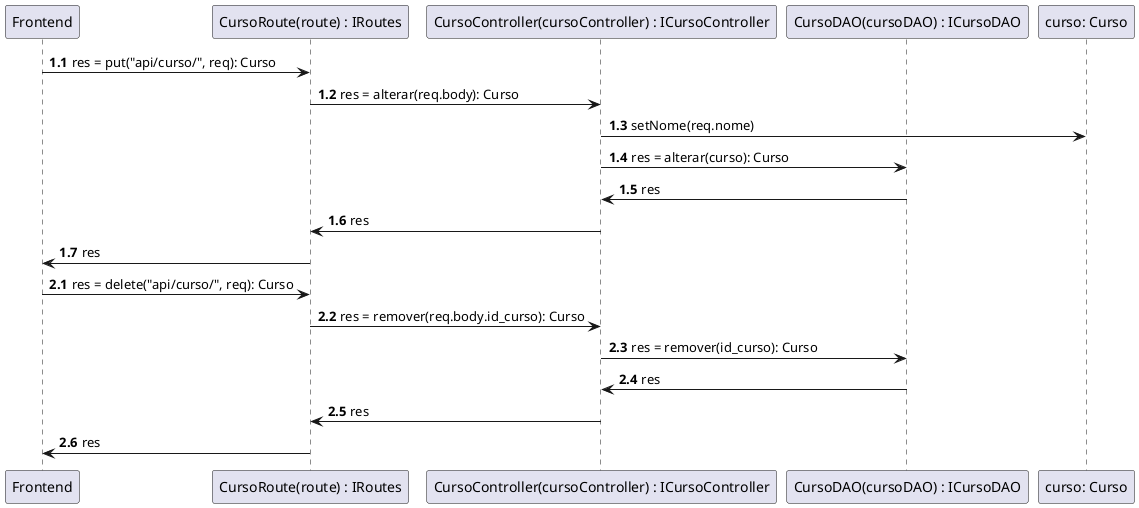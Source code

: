 @startuml Diagrama de Sequencia

participant Frontend as Frontend
participant "CursoRoute(route) : IRoutes" as Routes
participant "CursoController(cursoController) : ICursoController" as CursoController
participant "CursoDAO(cursoDAO) : ICursoDAO" as CursoDAO
participant "curso: Curso" as Curso


' Atualizar curso
autonumber 1.1
Frontend->Routes: res = put("api/curso/", req): Curso
Routes -> CursoController: res = alterar(req.body): Curso
CursoController->Curso: setNome(req.nome)
CursoController->CursoDAO: res = alterar(curso): Curso
CursoDAO->CursoController: res
CursoController->Routes: res
Routes->Frontend: res

' Remover curso
autonumber inc A
Frontend->Routes: res = delete("api/curso/", req): Curso
Routes -> CursoController: res = remover(req.body.id_curso): Curso
CursoController->CursoDAO: res = remover(id_curso): Curso
CursoDAO->CursoController: res
CursoController->Routes: res
Routes->Frontend: res
